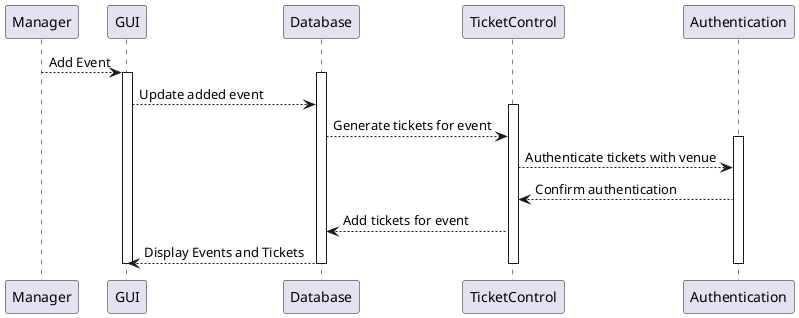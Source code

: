 @startuml


Manager --> GUI: Add Event
activate GUI
activate Database
GUI --> Database: Update added event
activate TicketControl
Database --> TicketControl: Generate tickets for event
activate Authentication
TicketControl --> Authentication: Authenticate tickets with venue
Authentication --> TicketControl: Confirm authentication
TicketControl --> Database: Add tickets for event
Database --> GUI: Display Events and Tickets
deactivate GUI
deactivate Database
deactivate TicketControl
deactivate Authentication


@enduml